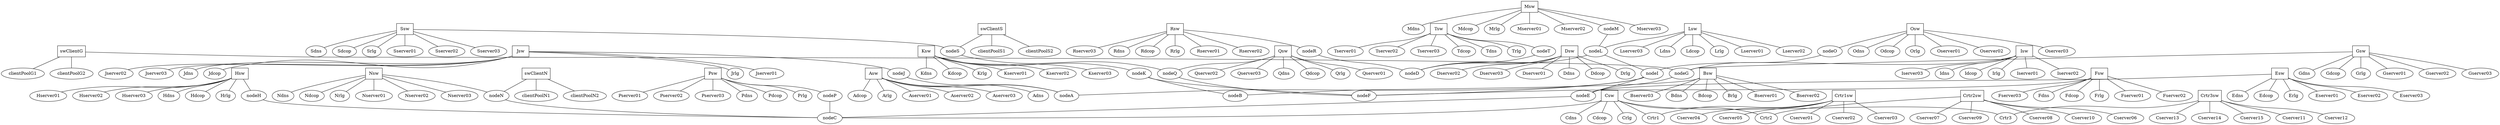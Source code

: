 graph topology {
clientPoolG1 [shape="ellipse"];
clientPoolG2 [shape="ellipse"];
clientPoolN1 [shape="ellipse"];
clientPoolN2 [shape="ellipse"];
clientPoolS1 [shape="ellipse"];
clientPoolS2 [shape="ellipse"];
nodeA [shape="ellipse"];
Adns [shape="ellipse"];
Adcop [shape="ellipse"];
Arlg [shape="ellipse"];
Aserver01 [shape="ellipse"];
Aserver02 [shape="ellipse"];
Aserver03 [shape="ellipse"];
nodeB [shape="ellipse"];
Bdns [shape="ellipse"];
Bdcop [shape="ellipse"];
Brlg [shape="ellipse"];
Bserver01 [shape="ellipse"];
Bserver02 [shape="ellipse"];
Bserver03 [shape="ellipse"];
nodeC [shape="ellipse"];
Cdns [shape="ellipse"];
Cdcop [shape="ellipse"];
Crlg [shape="ellipse"];
Crtr1 [shape="ellipse"];
Cserver01 [shape="ellipse"];
Cserver02 [shape="ellipse"];
Cserver03 [shape="ellipse"];
Cserver04 [shape="ellipse"];
Cserver05 [shape="ellipse"];
Crtr2 [shape="ellipse"];
Cserver06 [shape="ellipse"];
Cserver07 [shape="ellipse"];
Cserver08 [shape="ellipse"];
Cserver09 [shape="ellipse"];
Cserver10 [shape="ellipse"];
Crtr3 [shape="ellipse"];
Cserver11 [shape="ellipse"];
Cserver12 [shape="ellipse"];
Cserver13 [shape="ellipse"];
Cserver14 [shape="ellipse"];
Cserver15 [shape="ellipse"];
nodeD [shape="ellipse"];
Ddns [shape="ellipse"];
Ddcop [shape="ellipse"];
Drlg [shape="ellipse"];
Dserver01 [shape="ellipse"];
Dserver02 [shape="ellipse"];
Dserver03 [shape="ellipse"];
nodeE [shape="ellipse"];
Edns [shape="ellipse"];
Edcop [shape="ellipse"];
Erlg [shape="ellipse"];
Eserver01 [shape="ellipse"];
Eserver02 [shape="ellipse"];
Eserver03 [shape="ellipse"];
nodeF [shape="ellipse"];
Fdns [shape="ellipse"];
Fdcop [shape="ellipse"];
Frlg [shape="ellipse"];
Fserver01 [shape="ellipse"];
Fserver02 [shape="ellipse"];
Fserver03 [shape="ellipse"];
nodeG [shape="ellipse"];
Gdns [shape="ellipse"];
Gdcop [shape="ellipse"];
Grlg [shape="ellipse"];
Gserver01 [shape="ellipse"];
Gserver02 [shape="ellipse"];
Gserver03 [shape="ellipse"];
nodeH [shape="ellipse"];
Hdns [shape="ellipse"];
Hdcop [shape="ellipse"];
Hrlg [shape="ellipse"];
Hserver01 [shape="ellipse"];
Hserver02 [shape="ellipse"];
Hserver03 [shape="ellipse"];
nodeI [shape="ellipse"];
Idns [shape="ellipse"];
Idcop [shape="ellipse"];
Irlg [shape="ellipse"];
Iserver01 [shape="ellipse"];
Iserver02 [shape="ellipse"];
Iserver03 [shape="ellipse"];
nodeJ [shape="ellipse"];
Jdns [shape="ellipse"];
Jdcop [shape="ellipse"];
Jrlg [shape="ellipse"];
Jserver01 [shape="ellipse"];
Jserver02 [shape="ellipse"];
Jserver03 [shape="ellipse"];
nodeK [shape="ellipse"];
Kdns [shape="ellipse"];
Kdcop [shape="ellipse"];
Krlg [shape="ellipse"];
Kserver01 [shape="ellipse"];
Kserver02 [shape="ellipse"];
Kserver03 [shape="ellipse"];
nodeL [shape="ellipse"];
Ldns [shape="ellipse"];
Ldcop [shape="ellipse"];
Lrlg [shape="ellipse"];
Lserver01 [shape="ellipse"];
Lserver02 [shape="ellipse"];
Lserver03 [shape="ellipse"];
nodeM [shape="ellipse"];
Mdns [shape="ellipse"];
Mdcop [shape="ellipse"];
Mrlg [shape="ellipse"];
Mserver01 [shape="ellipse"];
Mserver02 [shape="ellipse"];
Mserver03 [shape="ellipse"];
nodeN [shape="ellipse"];
Ndns [shape="ellipse"];
Ndcop [shape="ellipse"];
Nrlg [shape="ellipse"];
Nserver01 [shape="ellipse"];
Nserver02 [shape="ellipse"];
Nserver03 [shape="ellipse"];
nodeO [shape="ellipse"];
Odns [shape="ellipse"];
Odcop [shape="ellipse"];
Orlg [shape="ellipse"];
Oserver01 [shape="ellipse"];
Oserver02 [shape="ellipse"];
Oserver03 [shape="ellipse"];
nodeP [shape="ellipse"];
Pdns [shape="ellipse"];
Pdcop [shape="ellipse"];
Prlg [shape="ellipse"];
Pserver01 [shape="ellipse"];
Pserver02 [shape="ellipse"];
Pserver03 [shape="ellipse"];
nodeQ [shape="ellipse"];
Qdns [shape="ellipse"];
Qdcop [shape="ellipse"];
Qrlg [shape="ellipse"];
Qserver01 [shape="ellipse"];
Qserver02 [shape="ellipse"];
Qserver03 [shape="ellipse"];
nodeR [shape="ellipse"];
Rdns [shape="ellipse"];
Rdcop [shape="ellipse"];
Rrlg [shape="ellipse"];
Rserver01 [shape="ellipse"];
Rserver02 [shape="ellipse"];
Rserver03 [shape="ellipse"];
nodeS [shape="ellipse"];
Sdns [shape="ellipse"];
Sdcop [shape="ellipse"];
Srlg [shape="ellipse"];
Sserver01 [shape="ellipse"];
Sserver02 [shape="ellipse"];
Sserver03 [shape="ellipse"];
nodeT [shape="ellipse"];
Tdns [shape="ellipse"];
Tdcop [shape="ellipse"];
Trlg [shape="ellipse"];
Tserver01 [shape="ellipse"];
Tserver02 [shape="ellipse"];
Tserver03 [shape="ellipse"];
Asw [shape="box"];
"Asw" -- "nodeA";
"Asw" -- "Adns";
"Asw" -- "Adcop";
"Asw" -- "Arlg";
"Asw" -- "Aserver01";
"Asw" -- "Aserver02";
"Asw" -- "Aserver03";
Bsw [shape="box"];
"Bsw" -- "nodeB";
"Bsw" -- "Bdns";
"Bsw" -- "Bdcop";
"Bsw" -- "Brlg";
"Bsw" -- "Bserver01";
"Bsw" -- "Bserver02";
"Bsw" -- "Bserver03";
Csw [shape="box"];
"Csw" -- "nodeC";
"Csw" -- "Cdns";
"Csw" -- "Cdcop";
"Csw" -- "Crlg";
"Csw" -- "Crtr1";
"Csw" -- "Crtr2";
"Csw" -- "Crtr3";
Crtr1sw [shape="box"];
"Crtr1sw" -- "Crtr1";
"Crtr1sw" -- "Cserver01";
"Crtr1sw" -- "Cserver02";
"Crtr1sw" -- "Cserver03";
"Crtr1sw" -- "Cserver04";
"Crtr1sw" -- "Cserver05";
Crtr2sw [shape="box"];
"Crtr2sw" -- "Crtr2";
"Crtr2sw" -- "Cserver06";
"Crtr2sw" -- "Cserver07";
"Crtr2sw" -- "Cserver08";
"Crtr2sw" -- "Cserver09";
"Crtr2sw" -- "Cserver10";
Crtr3sw [shape="box"];
"Crtr3sw" -- "Crtr3";
"Crtr3sw" -- "Cserver11";
"Crtr3sw" -- "Cserver12";
"Crtr3sw" -- "Cserver13";
"Crtr3sw" -- "Cserver14";
"Crtr3sw" -- "Cserver15";
Dsw [shape="box"];
"Dsw" -- "nodeD";
"Dsw" -- "Ddns";
"Dsw" -- "Ddcop";
"Dsw" -- "Drlg";
"Dsw" -- "Dserver01";
"Dsw" -- "Dserver02";
"Dsw" -- "Dserver03";
Esw [shape="box"];
"Esw" -- "nodeE";
"Esw" -- "Edns";
"Esw" -- "Edcop";
"Esw" -- "Erlg";
"Esw" -- "Eserver01";
"Esw" -- "Eserver02";
"Esw" -- "Eserver03";
Fsw [shape="box"];
"Fsw" -- "nodeF";
"Fsw" -- "Fdns";
"Fsw" -- "Fdcop";
"Fsw" -- "Frlg";
"Fsw" -- "Fserver01";
"Fsw" -- "Fserver02";
"Fsw" -- "Fserver03";
Gsw [shape="box"];
"Gsw" -- "nodeG";
"Gsw" -- "Gdns";
"Gsw" -- "Gdcop";
"Gsw" -- "Grlg";
"Gsw" -- "Gserver01";
"Gsw" -- "Gserver02";
"Gsw" -- "Gserver03";
Hsw [shape="box"];
"Hsw" -- "nodeH";
"Hsw" -- "Hdns";
"Hsw" -- "Hdcop";
"Hsw" -- "Hrlg";
"Hsw" -- "Hserver01";
"Hsw" -- "Hserver02";
"Hsw" -- "Hserver03";
Isw [shape="box"];
"Isw" -- "nodeI";
"Isw" -- "Idns";
"Isw" -- "Idcop";
"Isw" -- "Irlg";
"Isw" -- "Iserver01";
"Isw" -- "Iserver02";
"Isw" -- "Iserver03";
Jsw [shape="box"];
"Jsw" -- "nodeJ";
"Jsw" -- "Jdns";
"Jsw" -- "Jdcop";
"Jsw" -- "Jrlg";
"Jsw" -- "Jserver01";
"Jsw" -- "Jserver02";
"Jsw" -- "Jserver03";
Ksw [shape="box"];
"Ksw" -- "nodeK";
"Ksw" -- "Kdns";
"Ksw" -- "Kdcop";
"Ksw" -- "Krlg";
"Ksw" -- "Kserver01";
"Ksw" -- "Kserver02";
"Ksw" -- "Kserver03";
Lsw [shape="box"];
"Lsw" -- "nodeL";
"Lsw" -- "Ldns";
"Lsw" -- "Ldcop";
"Lsw" -- "Lrlg";
"Lsw" -- "Lserver01";
"Lsw" -- "Lserver02";
"Lsw" -- "Lserver03";
Msw [shape="box"];
"Msw" -- "nodeM";
"Msw" -- "Mdns";
"Msw" -- "Mdcop";
"Msw" -- "Mrlg";
"Msw" -- "Mserver01";
"Msw" -- "Mserver02";
"Msw" -- "Mserver03";
Nsw [shape="box"];
"Nsw" -- "nodeN";
"Nsw" -- "Ndns";
"Nsw" -- "Ndcop";
"Nsw" -- "Nrlg";
"Nsw" -- "Nserver01";
"Nsw" -- "Nserver02";
"Nsw" -- "Nserver03";
Osw [shape="box"];
"Osw" -- "nodeO";
"Osw" -- "Odns";
"Osw" -- "Odcop";
"Osw" -- "Orlg";
"Osw" -- "Oserver01";
"Osw" -- "Oserver02";
"Osw" -- "Oserver03";
Psw [shape="box"];
"Psw" -- "nodeP";
"Psw" -- "Pdns";
"Psw" -- "Pdcop";
"Psw" -- "Prlg";
"Psw" -- "Pserver01";
"Psw" -- "Pserver02";
"Psw" -- "Pserver03";
Qsw [shape="box"];
"Qsw" -- "nodeQ";
"Qsw" -- "Qdns";
"Qsw" -- "Qdcop";
"Qsw" -- "Qrlg";
"Qsw" -- "Qserver01";
"Qsw" -- "Qserver02";
"Qsw" -- "Qserver03";
Rsw [shape="box"];
"Rsw" -- "nodeR";
"Rsw" -- "Rdns";
"Rsw" -- "Rdcop";
"Rsw" -- "Rrlg";
"Rsw" -- "Rserver01";
"Rsw" -- "Rserver02";
"Rsw" -- "Rserver03";
Ssw [shape="box"];
"Ssw" -- "nodeS";
"Ssw" -- "Sdns";
"Ssw" -- "Sdcop";
"Ssw" -- "Srlg";
"Ssw" -- "Sserver01";
"Ssw" -- "Sserver02";
"Ssw" -- "Sserver03";
Tsw [shape="box"];
"Tsw" -- "nodeT";
"Tsw" -- "Tdns";
"Tsw" -- "Tdcop";
"Tsw" -- "Trlg";
"Tsw" -- "Tserver01";
"Tsw" -- "Tserver02";
"Tsw" -- "Tserver03";
"nodeE" -- "nodeC";
"nodeG" -- "nodeE";
"nodeH" -- "nodeC";
"nodeI" -- "nodeA";
"nodeI" -- "nodeE";
"nodeI" -- "nodeF";
"nodeJ" -- "nodeA";
"nodeK" -- "nodeB";
"nodeK" -- "nodeF";
"nodeL" -- "nodeD";
"nodeL" -- "nodeI";
"nodeM" -- "nodeL";
"nodeN" -- "nodeC";
"nodeO" -- "nodeG";
"nodeP" -- "nodeC";
"nodeQ" -- "nodeF";
"nodeR" -- "nodeD";
"nodeS" -- "nodeQ";
"nodeT" -- "nodeD";
swClientN [shape="box"];
"swClientN" -- "clientPoolN1";
"swClientN" -- "clientPoolN2";
"swClientN" -- "nodeN";
swClientG [shape="box"];
"swClientG" -- "clientPoolG1";
"swClientG" -- "clientPoolG2";
"swClientG" -- "nodeG";
swClientS [shape="box"];
"swClientS" -- "clientPoolS1";
"swClientS" -- "clientPoolS2";
"swClientS" -- "nodeS";
}
